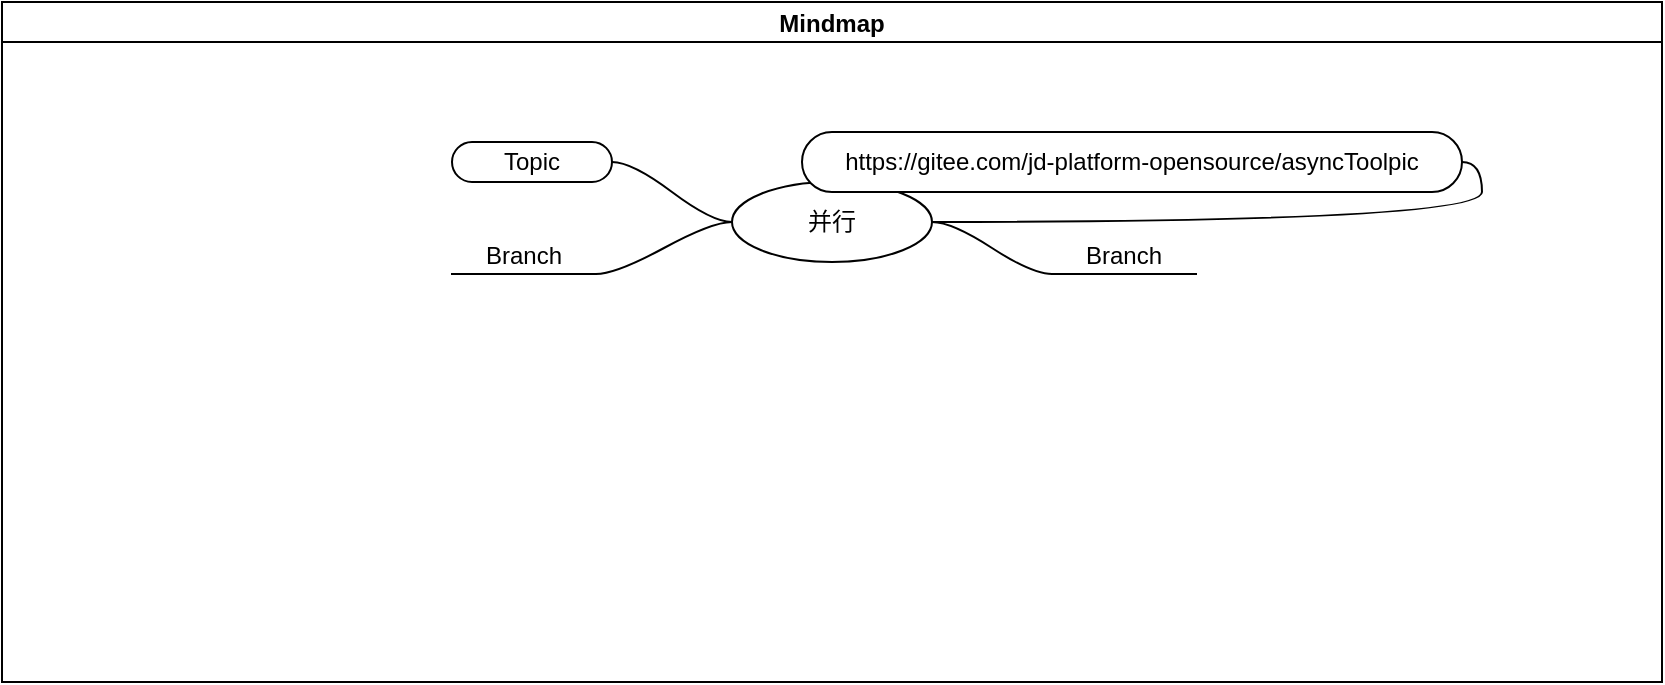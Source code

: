 <mxfile version="21.2.1" type="github">
  <diagram name="Page-1" id="1D4Jy_Kzfc-_KQnUi5Pj">
    <mxGraphModel dx="1036" dy="527" grid="1" gridSize="10" guides="1" tooltips="1" connect="1" arrows="1" fold="1" page="1" pageScale="1" pageWidth="827" pageHeight="1169" math="0" shadow="0">
      <root>
        <mxCell id="0" />
        <mxCell id="1" parent="0" />
        <mxCell id="olrDs6UU_9o6FzXW2mun-1" value="Mindmap" style="swimlane;startSize=20;horizontal=1;containerType=tree;" vertex="1" parent="1">
          <mxGeometry x="60" y="170" width="830" height="340" as="geometry" />
        </mxCell>
        <mxCell id="olrDs6UU_9o6FzXW2mun-2" value="" style="edgeStyle=entityRelationEdgeStyle;startArrow=none;endArrow=none;segment=10;curved=1;sourcePerimeterSpacing=0;targetPerimeterSpacing=0;rounded=0;" edge="1" parent="olrDs6UU_9o6FzXW2mun-1" source="olrDs6UU_9o6FzXW2mun-6" target="olrDs6UU_9o6FzXW2mun-7">
          <mxGeometry relative="1" as="geometry" />
        </mxCell>
        <mxCell id="olrDs6UU_9o6FzXW2mun-3" value="" style="edgeStyle=entityRelationEdgeStyle;startArrow=none;endArrow=none;segment=10;curved=1;sourcePerimeterSpacing=0;targetPerimeterSpacing=0;rounded=0;" edge="1" parent="olrDs6UU_9o6FzXW2mun-1" source="olrDs6UU_9o6FzXW2mun-6" target="olrDs6UU_9o6FzXW2mun-8">
          <mxGeometry relative="1" as="geometry" />
        </mxCell>
        <mxCell id="olrDs6UU_9o6FzXW2mun-4" value="" style="edgeStyle=entityRelationEdgeStyle;startArrow=none;endArrow=none;segment=10;curved=1;sourcePerimeterSpacing=0;targetPerimeterSpacing=0;rounded=0;" edge="1" parent="olrDs6UU_9o6FzXW2mun-1" source="olrDs6UU_9o6FzXW2mun-6" target="olrDs6UU_9o6FzXW2mun-9">
          <mxGeometry relative="1" as="geometry" />
        </mxCell>
        <mxCell id="olrDs6UU_9o6FzXW2mun-5" value="" style="edgeStyle=entityRelationEdgeStyle;startArrow=none;endArrow=none;segment=10;curved=1;sourcePerimeterSpacing=0;targetPerimeterSpacing=0;rounded=0;" edge="1" parent="olrDs6UU_9o6FzXW2mun-1" source="olrDs6UU_9o6FzXW2mun-6" target="olrDs6UU_9o6FzXW2mun-10">
          <mxGeometry relative="1" as="geometry" />
        </mxCell>
        <mxCell id="olrDs6UU_9o6FzXW2mun-6" value="并行" style="ellipse;whiteSpace=wrap;html=1;align=center;treeFolding=1;treeMoving=1;newEdgeStyle={&quot;edgeStyle&quot;:&quot;entityRelationEdgeStyle&quot;,&quot;startArrow&quot;:&quot;none&quot;,&quot;endArrow&quot;:&quot;none&quot;,&quot;segment&quot;:10,&quot;curved&quot;:1,&quot;sourcePerimeterSpacing&quot;:0,&quot;targetPerimeterSpacing&quot;:0};" vertex="1" parent="olrDs6UU_9o6FzXW2mun-1">
          <mxGeometry x="365" y="90" width="100" height="40" as="geometry" />
        </mxCell>
        <mxCell id="olrDs6UU_9o6FzXW2mun-7" value="https://gitee.com/jd-platform-opensource/asyncToolpic" style="whiteSpace=wrap;html=1;rounded=1;arcSize=50;align=center;verticalAlign=middle;strokeWidth=1;autosize=1;spacing=4;treeFolding=1;treeMoving=1;newEdgeStyle={&quot;edgeStyle&quot;:&quot;entityRelationEdgeStyle&quot;,&quot;startArrow&quot;:&quot;none&quot;,&quot;endArrow&quot;:&quot;none&quot;,&quot;segment&quot;:10,&quot;curved&quot;:1,&quot;sourcePerimeterSpacing&quot;:0,&quot;targetPerimeterSpacing&quot;:0};" vertex="1" parent="olrDs6UU_9o6FzXW2mun-1">
          <mxGeometry x="400" y="65" width="330" height="30" as="geometry" />
        </mxCell>
        <mxCell id="olrDs6UU_9o6FzXW2mun-8" value="Branch" style="whiteSpace=wrap;html=1;shape=partialRectangle;top=0;left=0;bottom=1;right=0;points=[[0,1],[1,1]];fillColor=none;align=center;verticalAlign=bottom;routingCenterY=0.5;snapToPoint=1;autosize=1;treeFolding=1;treeMoving=1;newEdgeStyle={&quot;edgeStyle&quot;:&quot;entityRelationEdgeStyle&quot;,&quot;startArrow&quot;:&quot;none&quot;,&quot;endArrow&quot;:&quot;none&quot;,&quot;segment&quot;:10,&quot;curved&quot;:1,&quot;sourcePerimeterSpacing&quot;:0,&quot;targetPerimeterSpacing&quot;:0};" vertex="1" parent="olrDs6UU_9o6FzXW2mun-1">
          <mxGeometry x="525" y="110" width="72" height="26" as="geometry" />
        </mxCell>
        <mxCell id="olrDs6UU_9o6FzXW2mun-9" value="Topic" style="whiteSpace=wrap;html=1;rounded=1;arcSize=50;align=center;verticalAlign=middle;strokeWidth=1;autosize=1;spacing=4;treeFolding=1;treeMoving=1;newEdgeStyle={&quot;edgeStyle&quot;:&quot;entityRelationEdgeStyle&quot;,&quot;startArrow&quot;:&quot;none&quot;,&quot;endArrow&quot;:&quot;none&quot;,&quot;segment&quot;:10,&quot;curved&quot;:1,&quot;sourcePerimeterSpacing&quot;:0,&quot;targetPerimeterSpacing&quot;:0};" vertex="1" parent="olrDs6UU_9o6FzXW2mun-1">
          <mxGeometry x="225" y="70" width="80" height="20" as="geometry" />
        </mxCell>
        <mxCell id="olrDs6UU_9o6FzXW2mun-10" value="Branch" style="whiteSpace=wrap;html=1;shape=partialRectangle;top=0;left=0;bottom=1;right=0;points=[[0,1],[1,1]];fillColor=none;align=center;verticalAlign=bottom;routingCenterY=0.5;snapToPoint=1;autosize=1;treeFolding=1;treeMoving=1;newEdgeStyle={&quot;edgeStyle&quot;:&quot;entityRelationEdgeStyle&quot;,&quot;startArrow&quot;:&quot;none&quot;,&quot;endArrow&quot;:&quot;none&quot;,&quot;segment&quot;:10,&quot;curved&quot;:1,&quot;sourcePerimeterSpacing&quot;:0,&quot;targetPerimeterSpacing&quot;:0};" vertex="1" parent="olrDs6UU_9o6FzXW2mun-1">
          <mxGeometry x="225" y="110" width="72" height="26" as="geometry" />
        </mxCell>
      </root>
    </mxGraphModel>
  </diagram>
</mxfile>
